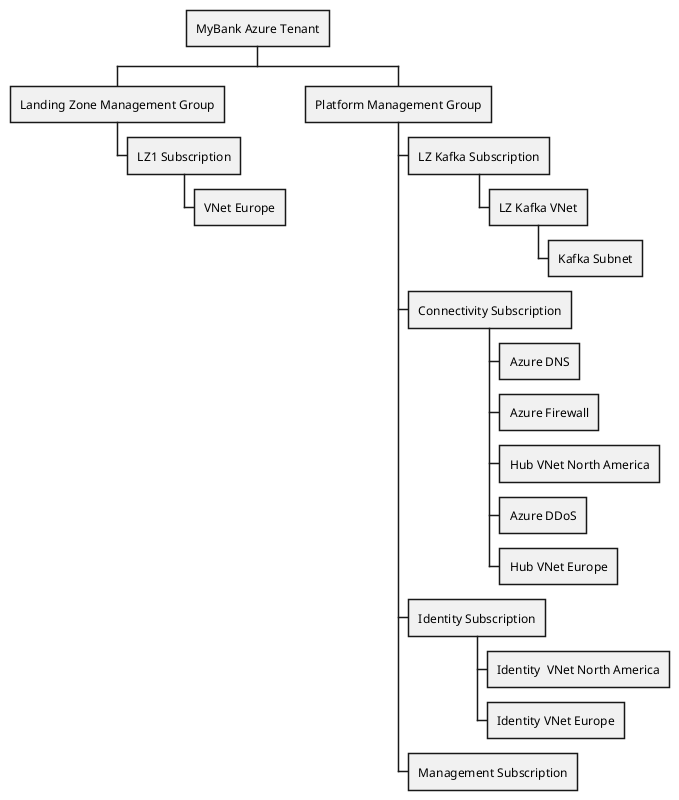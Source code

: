 @startwbs
* MyBank Azure Tenant
** Landing Zone Management Group
*** LZ1 Subscription
**** VNet Europe
** Platform Management Group
*** LZ Kafka Subscription
**** LZ Kafka VNet
***** Kafka Subnet
*** Connectivity Subscription
**** Azure DNS
**** Azure Firewall
**** Hub VNet North America
**** Azure DDoS
**** Hub VNet Europe
*** Identity Subscription
**** Identity  VNet North America
**** Identity VNet Europe
*** Management Subscription

@endwbs

